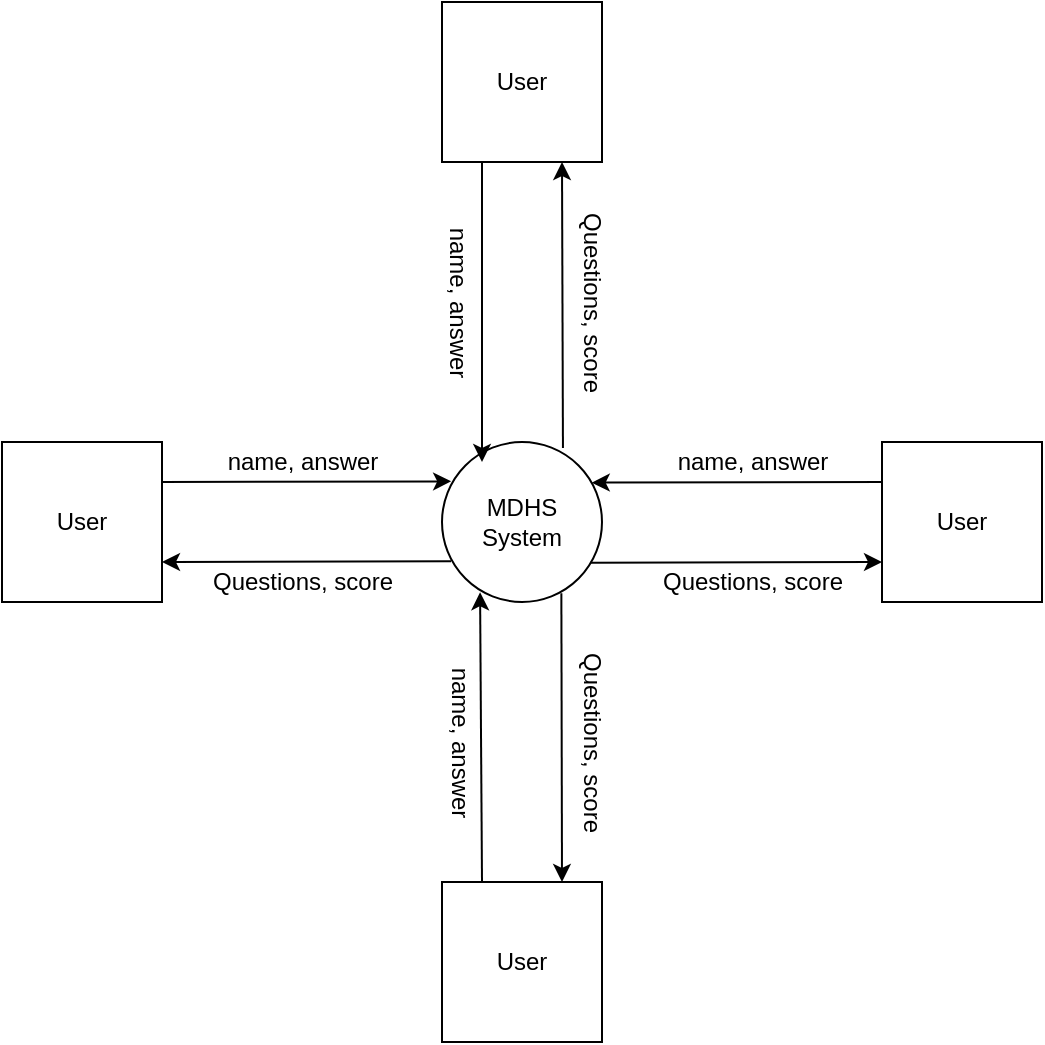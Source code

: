 <mxfile version="13.5.8" type="device"><diagram id="len0usSZOJOli_2Hzdd7" name="Page-1"><mxGraphModel dx="1301" dy="576" grid="1" gridSize="10" guides="1" tooltips="1" connect="1" arrows="1" fold="1" page="1" pageScale="1" pageWidth="827" pageHeight="1169" math="0" shadow="0"><root><mxCell id="0"/><mxCell id="1" parent="0"/><mxCell id="rKtMshF4UE6YMojJa-r5-2" value="MDHS&lt;br&gt;System" style="ellipse;whiteSpace=wrap;html=1;aspect=fixed;" vertex="1" parent="1"><mxGeometry x="360" y="240" width="80" height="80" as="geometry"/></mxCell><mxCell id="rKtMshF4UE6YMojJa-r5-3" value="User" style="whiteSpace=wrap;html=1;aspect=fixed;" vertex="1" parent="1"><mxGeometry x="140" y="240" width="80" height="80" as="geometry"/></mxCell><mxCell id="rKtMshF4UE6YMojJa-r5-4" value="" style="endArrow=classic;html=1;exitX=1;exitY=0.25;exitDx=0;exitDy=0;entryX=0.057;entryY=0.246;entryDx=0;entryDy=0;entryPerimeter=0;" edge="1" parent="1" source="rKtMshF4UE6YMojJa-r5-3" target="rKtMshF4UE6YMojJa-r5-2"><mxGeometry width="50" height="50" relative="1" as="geometry"><mxPoint x="450" y="260" as="sourcePoint"/><mxPoint x="500" y="210" as="targetPoint"/></mxGeometry></mxCell><mxCell id="rKtMshF4UE6YMojJa-r5-5" value="name, answer" style="text;html=1;align=center;verticalAlign=middle;resizable=0;points=[];autosize=1;" vertex="1" parent="1"><mxGeometry x="245" y="240" width="90" height="20" as="geometry"/></mxCell><mxCell id="rKtMshF4UE6YMojJa-r5-6" value="" style="endArrow=classic;html=1;exitX=0.057;exitY=0.746;exitDx=0;exitDy=0;exitPerimeter=0;entryX=1;entryY=0.75;entryDx=0;entryDy=0;" edge="1" parent="1" source="rKtMshF4UE6YMojJa-r5-2" target="rKtMshF4UE6YMojJa-r5-3"><mxGeometry width="50" height="50" relative="1" as="geometry"><mxPoint x="370" y="270" as="sourcePoint"/><mxPoint x="420" y="220" as="targetPoint"/></mxGeometry></mxCell><mxCell id="rKtMshF4UE6YMojJa-r5-8" value="Questions, score" style="text;html=1;align=center;verticalAlign=middle;resizable=0;points=[];autosize=1;" vertex="1" parent="1"><mxGeometry x="235" y="300" width="110" height="20" as="geometry"/></mxCell><mxCell id="rKtMshF4UE6YMojJa-r5-9" value="User" style="whiteSpace=wrap;html=1;aspect=fixed;" vertex="1" parent="1"><mxGeometry x="580" y="240" width="80" height="80" as="geometry"/></mxCell><mxCell id="rKtMshF4UE6YMojJa-r5-10" value="name, answer" style="text;html=1;align=center;verticalAlign=middle;resizable=0;points=[];autosize=1;" vertex="1" parent="1"><mxGeometry x="470" y="240" width="90" height="20" as="geometry"/></mxCell><mxCell id="rKtMshF4UE6YMojJa-r5-11" value="Questions, score" style="text;html=1;align=center;verticalAlign=middle;resizable=0;points=[];autosize=1;" vertex="1" parent="1"><mxGeometry x="460" y="300" width="110" height="20" as="geometry"/></mxCell><mxCell id="rKtMshF4UE6YMojJa-r5-12" value="" style="endArrow=classic;html=1;exitX=0;exitY=0.25;exitDx=0;exitDy=0;entryX=0.936;entryY=0.254;entryDx=0;entryDy=0;entryPerimeter=0;" edge="1" parent="1" source="rKtMshF4UE6YMojJa-r5-9" target="rKtMshF4UE6YMojJa-r5-2"><mxGeometry width="50" height="50" relative="1" as="geometry"><mxPoint x="370" y="270" as="sourcePoint"/><mxPoint x="420" y="220" as="targetPoint"/></mxGeometry></mxCell><mxCell id="rKtMshF4UE6YMojJa-r5-13" value="" style="endArrow=classic;html=1;entryX=0;entryY=0.75;entryDx=0;entryDy=0;exitX=0.929;exitY=0.754;exitDx=0;exitDy=0;exitPerimeter=0;" edge="1" parent="1" source="rKtMshF4UE6YMojJa-r5-2" target="rKtMshF4UE6YMojJa-r5-9"><mxGeometry width="50" height="50" relative="1" as="geometry"><mxPoint x="370" y="270" as="sourcePoint"/><mxPoint x="420" y="220" as="targetPoint"/></mxGeometry></mxCell><mxCell id="rKtMshF4UE6YMojJa-r5-14" value="User" style="whiteSpace=wrap;html=1;aspect=fixed;" vertex="1" parent="1"><mxGeometry x="360" y="20" width="80" height="80" as="geometry"/></mxCell><mxCell id="rKtMshF4UE6YMojJa-r5-15" value="name, answer" style="text;html=1;align=center;verticalAlign=middle;resizable=0;points=[];autosize=1;rotation=90;" vertex="1" parent="1"><mxGeometry x="323" y="160" width="90" height="20" as="geometry"/></mxCell><mxCell id="rKtMshF4UE6YMojJa-r5-16" value="Questions, score" style="text;html=1;align=center;verticalAlign=middle;resizable=0;points=[];autosize=1;rotation=90;" vertex="1" parent="1"><mxGeometry x="380" y="160" width="110" height="20" as="geometry"/></mxCell><mxCell id="rKtMshF4UE6YMojJa-r5-17" value="" style="endArrow=classic;html=1;exitX=0.25;exitY=1;exitDx=0;exitDy=0;entryX=0.25;entryY=0.125;entryDx=0;entryDy=0;entryPerimeter=0;" edge="1" parent="1" source="rKtMshF4UE6YMojJa-r5-14" target="rKtMshF4UE6YMojJa-r5-2"><mxGeometry width="50" height="50" relative="1" as="geometry"><mxPoint x="440" y="230" as="sourcePoint"/><mxPoint x="490" y="180" as="targetPoint"/></mxGeometry></mxCell><mxCell id="rKtMshF4UE6YMojJa-r5-18" value="" style="endArrow=classic;html=1;entryX=0.75;entryY=1;entryDx=0;entryDy=0;exitX=0.756;exitY=0.038;exitDx=0;exitDy=0;exitPerimeter=0;" edge="1" parent="1" source="rKtMshF4UE6YMojJa-r5-2" target="rKtMshF4UE6YMojJa-r5-14"><mxGeometry width="50" height="50" relative="1" as="geometry"><mxPoint x="430" y="190" as="sourcePoint"/><mxPoint x="490" y="180" as="targetPoint"/></mxGeometry></mxCell><mxCell id="rKtMshF4UE6YMojJa-r5-19" value="User" style="whiteSpace=wrap;html=1;aspect=fixed;" vertex="1" parent="1"><mxGeometry x="360" y="460" width="80" height="80" as="geometry"/></mxCell><mxCell id="rKtMshF4UE6YMojJa-r5-20" value="" style="endArrow=classic;html=1;exitX=0.25;exitY=0;exitDx=0;exitDy=0;entryX=0.238;entryY=0.939;entryDx=0;entryDy=0;entryPerimeter=0;" edge="1" parent="1" source="rKtMshF4UE6YMojJa-r5-19" target="rKtMshF4UE6YMojJa-r5-2"><mxGeometry width="50" height="50" relative="1" as="geometry"><mxPoint x="440" y="420" as="sourcePoint"/><mxPoint x="490" y="370" as="targetPoint"/></mxGeometry></mxCell><mxCell id="rKtMshF4UE6YMojJa-r5-21" value="" style="endArrow=none;html=1;exitX=0.75;exitY=0;exitDx=0;exitDy=0;entryX=0.746;entryY=0.946;entryDx=0;entryDy=0;entryPerimeter=0;startArrow=classic;startFill=1;endFill=0;" edge="1" parent="1" source="rKtMshF4UE6YMojJa-r5-19" target="rKtMshF4UE6YMojJa-r5-2"><mxGeometry width="50" height="50" relative="1" as="geometry"><mxPoint x="450" y="450" as="sourcePoint"/><mxPoint x="500" y="400" as="targetPoint"/></mxGeometry></mxCell><mxCell id="rKtMshF4UE6YMojJa-r5-22" value="name, answer" style="text;html=1;align=center;verticalAlign=middle;resizable=0;points=[];autosize=1;rotation=90;" vertex="1" parent="1"><mxGeometry x="324" y="380" width="90" height="20" as="geometry"/></mxCell><mxCell id="rKtMshF4UE6YMojJa-r5-23" value="Questions, score" style="text;html=1;align=center;verticalAlign=middle;resizable=0;points=[];autosize=1;rotation=90;" vertex="1" parent="1"><mxGeometry x="380" y="380" width="110" height="20" as="geometry"/></mxCell></root></mxGraphModel></diagram></mxfile>